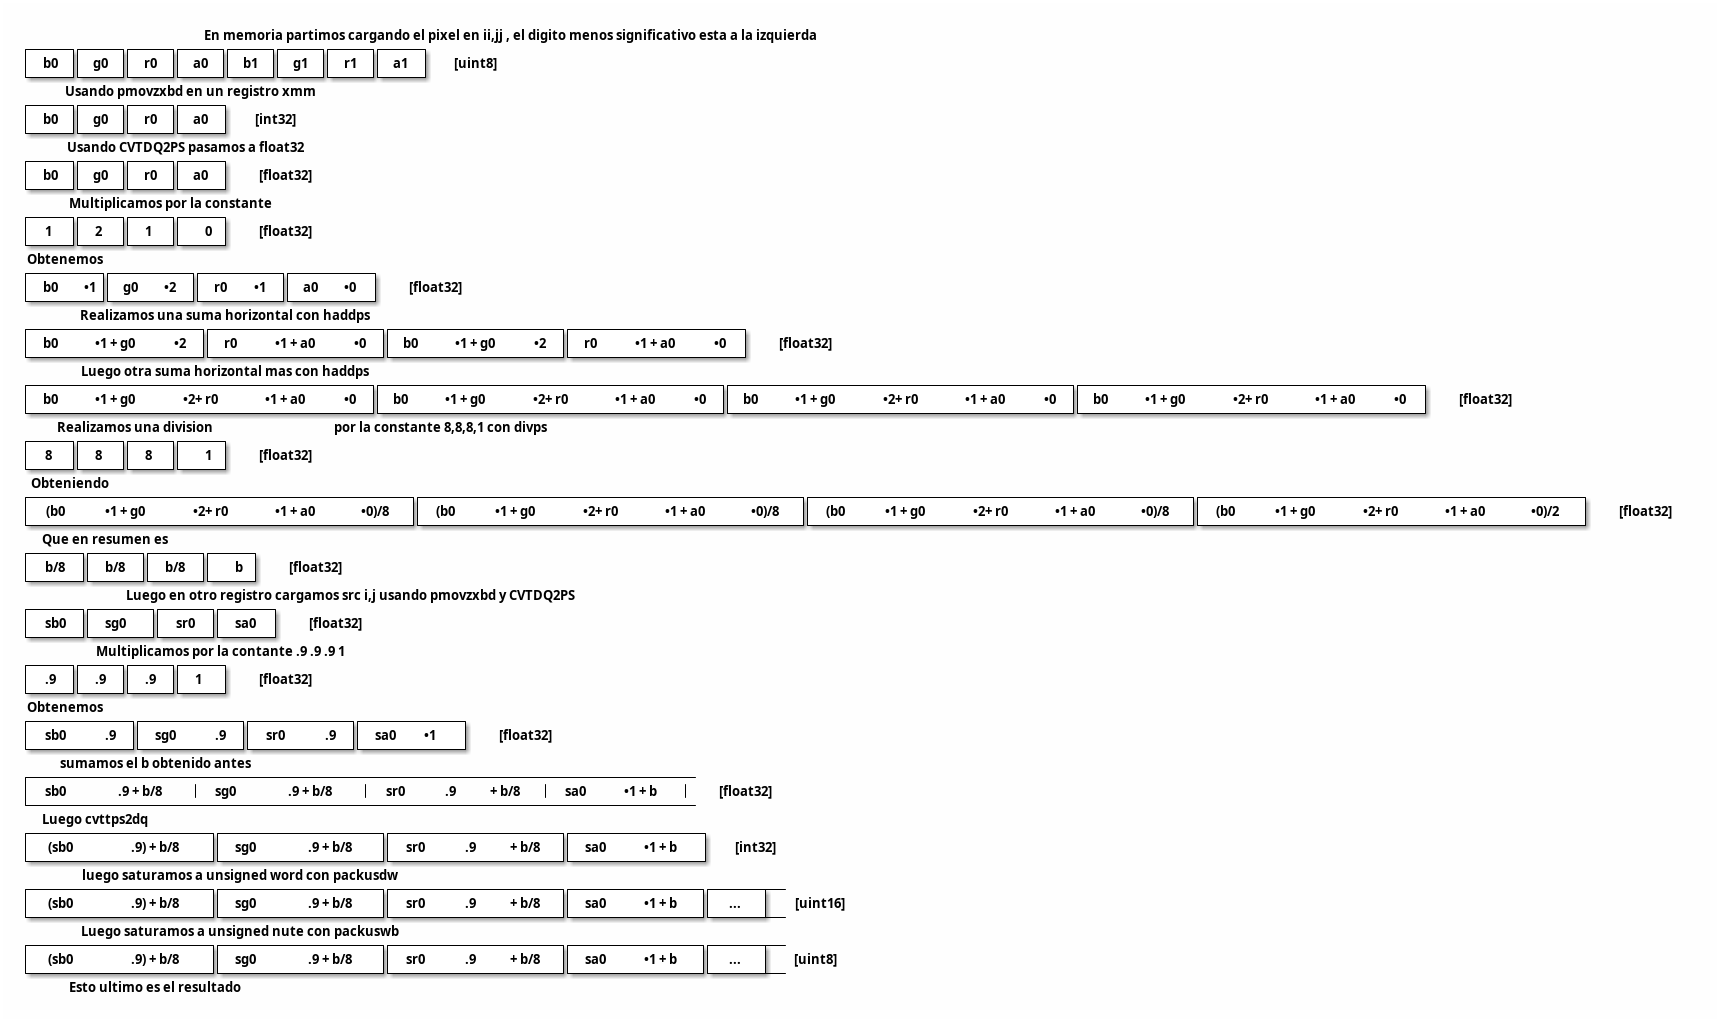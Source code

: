 @startditaa Imagen Fantasma

En memoria partimos cargando el pixel en ii,jj , el digito menos significativo esta a la izquierda

+----+----+----+----+----+----+----+----+
| b0 | g0 | r0 | a0 | b1 | g1 | r1 | a1 | [uint8]
+----+----+----+----+----+----+----+----+


Usando pmovzxbd en un registro xmm 


+----+----+----+----+
| b0 | g0 | r0 | a0 | [int32]
+----+----+----+----+


Usando CVTDQ2PS pasamos a float32

+----+----+----+----+
| b0 | g0 | r0 | a0 | [float32]
+----+----+----+----+

Multiplicamos por la constante 

+----+----+----+----+
| 1  | 2  | 1  |  0 | [float32]
+----+----+----+----+

Obtenemos

+-------+--------+--------+--------+
| b0 * 1| g0 * 2 | r0 * 1 | a0 * 0 | [float32]
+-------+--------+--------+--------+

Realizamos una suma horizontal con haddps

+-----------------+-----------------+-----------------+-----------------+
| b0 * 1 + g0 * 2 | r0 * 1 + a0 * 0 | b0 * 1 + g0 * 2 | r0 * 1 + a0 * 0 | [float32] 
+-----------------+-----------------+-----------------+-----------------+

Luego otra suma horizontal mas con haddps

+----------------------------------+----------------------------------+----------------------------------+----------------------------------+
| b0 * 1 + g0 * 2+ r0 * 1 + a0 * 0 | b0 * 1 + g0 * 2+ r0 * 1 + a0 * 0 | b0 * 1 + g0 * 2+ r0 * 1 + a0 * 0 | b0 * 1 + g0 * 2+ r0 * 1 + a0 * 0 | [float32] 
+----------------------------------+----------------------------------+----------------------------------+----------------------------------+

Realizamos una division  por la constante 8,8,8,1 con divps

+----+----+----+----+
| 8  | 8  | 8  |  1 | [float32]
+----+----+----+----+

Obteniendo

+--------------------------------------+--------------------------------------+--------------------------------------+--------------------------------------+
| (b0 * 1 + g0 * 2+ r0 * 1 + a0 * 0)/8 | (b0 * 1 + g0 * 2+ r0 * 1 + a0 * 0)/8 | (b0 * 1 + g0 * 2+ r0 * 1 + a0 * 0)/8 | (b0 * 1 + g0 * 2+ r0 * 1 + a0 * 0)/2 | [float32] 
+--------------------------------------+--------------------------------------+--------------------------------------+--------------------------------------+

Que en resumen es 

+-----+-----+-----+----+
| b/8 | b/8 | b/8 |  b | [float32]
+-----+-----+-----+----+

Luego en otro registro cargamos src i,j usando pmovzxbd y CVTDQ2PS

+-----+------+-----+-----+
| sb0 | sg0  | sr0 | sa0 | [float32]
+-----+------+-----+-----+

Multiplicamos por la contante .9 .9 .9 1

+----+----+----+----+
| .9 | .9 | .9 | 1  | [float32]
+----+----+----+----+

Obtenemos

+----------+----------+----------+----------+
| sb0 * .9 | sg0 * .9 | sr0 * .9 | sa0 * 1  | [float32]
+----------+----------+----------+----------+

sumamos el b obtenido antes

+------------------+----------------+-----------------+-------------+
| sb0 * .9 + b/8 | sg0 * .9 + b/8 | sr0 * .9  + b/8 | sa0 * 1 + b | [float32]
+------------------+----------------+-----------------+-------------+

Luego cvttps2dq 

+------------------+----------------+-----------------+-------------+
| (sb0 * .9) + b/8 | sg0 * .9 + b/8 | sr0 * .9  + b/8 | sa0 * 1 + b | [int32]
+------------------+----------------+-----------------+-------------+

luego saturamos a unsigned word con packusdw

+------------------+----------------+-----------------+-------------+-----+--
| (sb0 * .9) + b/8 | sg0 * .9 + b/8 | sr0 * .9  + b/8 | sa0 * 1 + b | ... | [uint16]
+------------------+----------------+-----------------+-------------+-----+--

Luego saturamos a unsigned nute con packuswb

+------------------+----------------+-----------------+-------------+-----+--
| (sb0 * .9) + b/8 | sg0 * .9 + b/8 | sr0 * .9  + b/8 | sa0 * 1 + b | ... | [uint8]
+------------------+----------------+-----------------+-------------+-----+--

Esto ultimo es el resultado




@endditaa